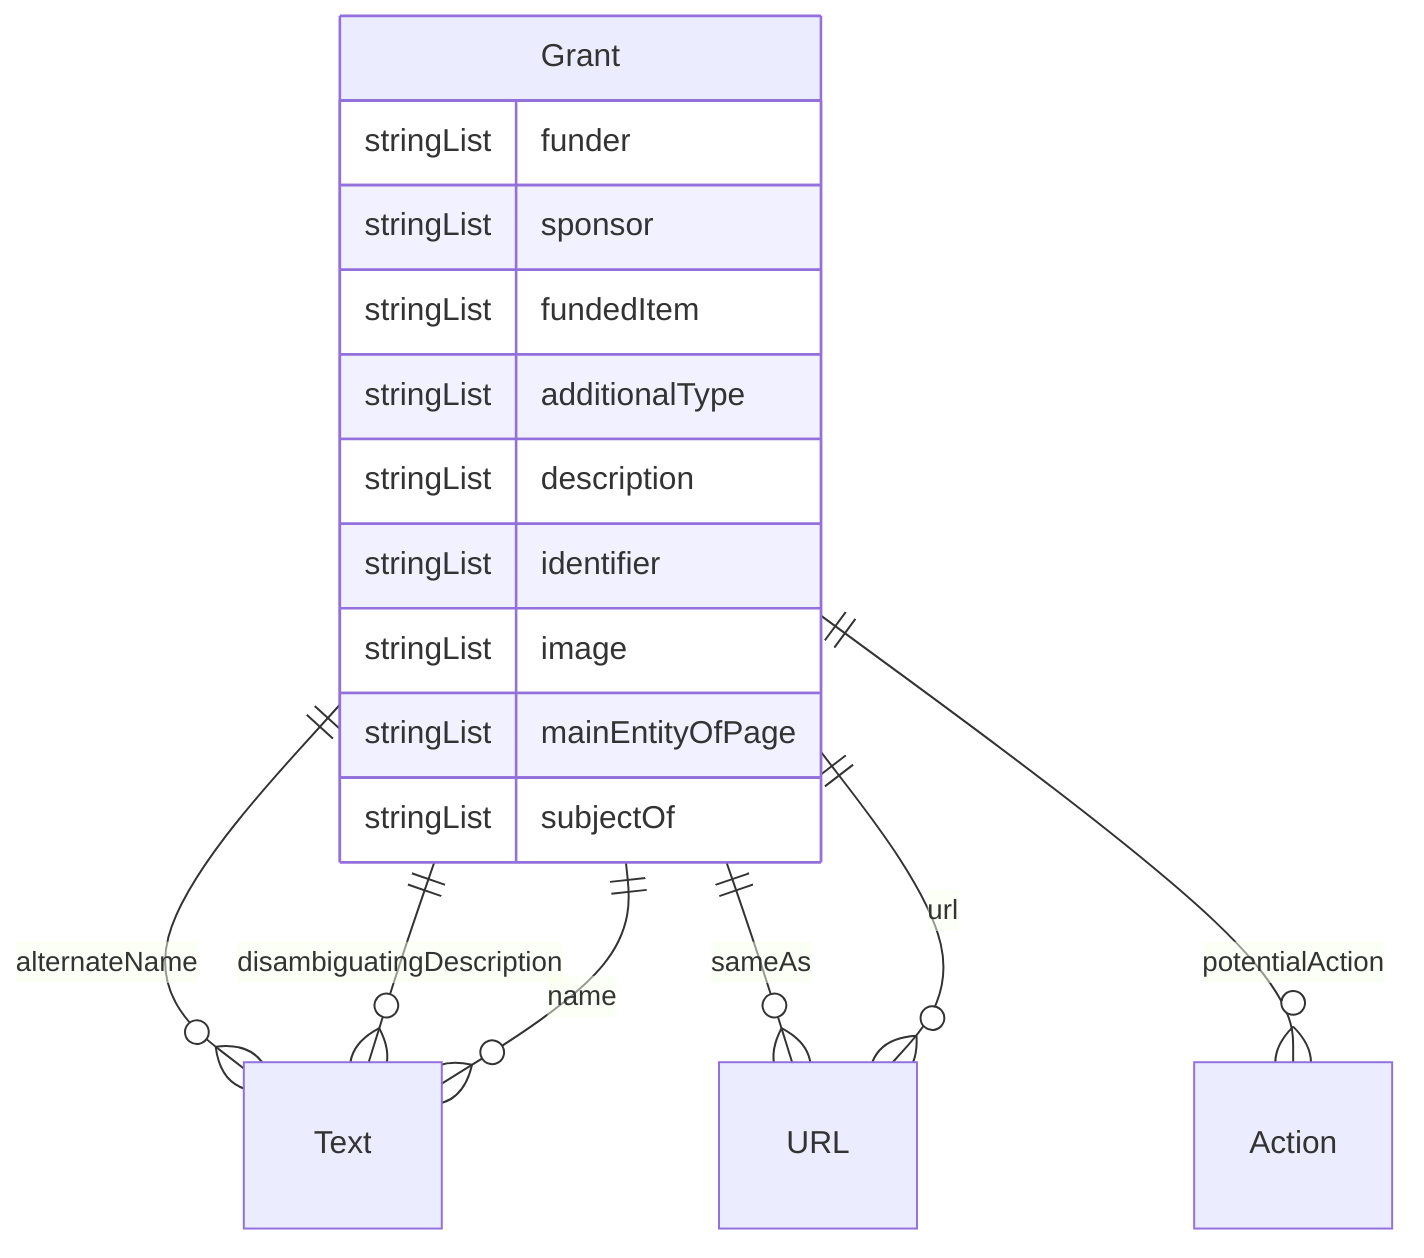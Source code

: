 erDiagram
Grant {
    stringList funder  
    stringList sponsor  
    stringList fundedItem  
    stringList additionalType  
    stringList description  
    stringList identifier  
    stringList image  
    stringList mainEntityOfPage  
    stringList subjectOf  
}

Grant ||--}o Text : "alternateName"
Grant ||--}o Text : "disambiguatingDescription"
Grant ||--}o Text : "name"
Grant ||--}o URL : "sameAs"
Grant ||--}o Action : "potentialAction"
Grant ||--}o URL : "url"